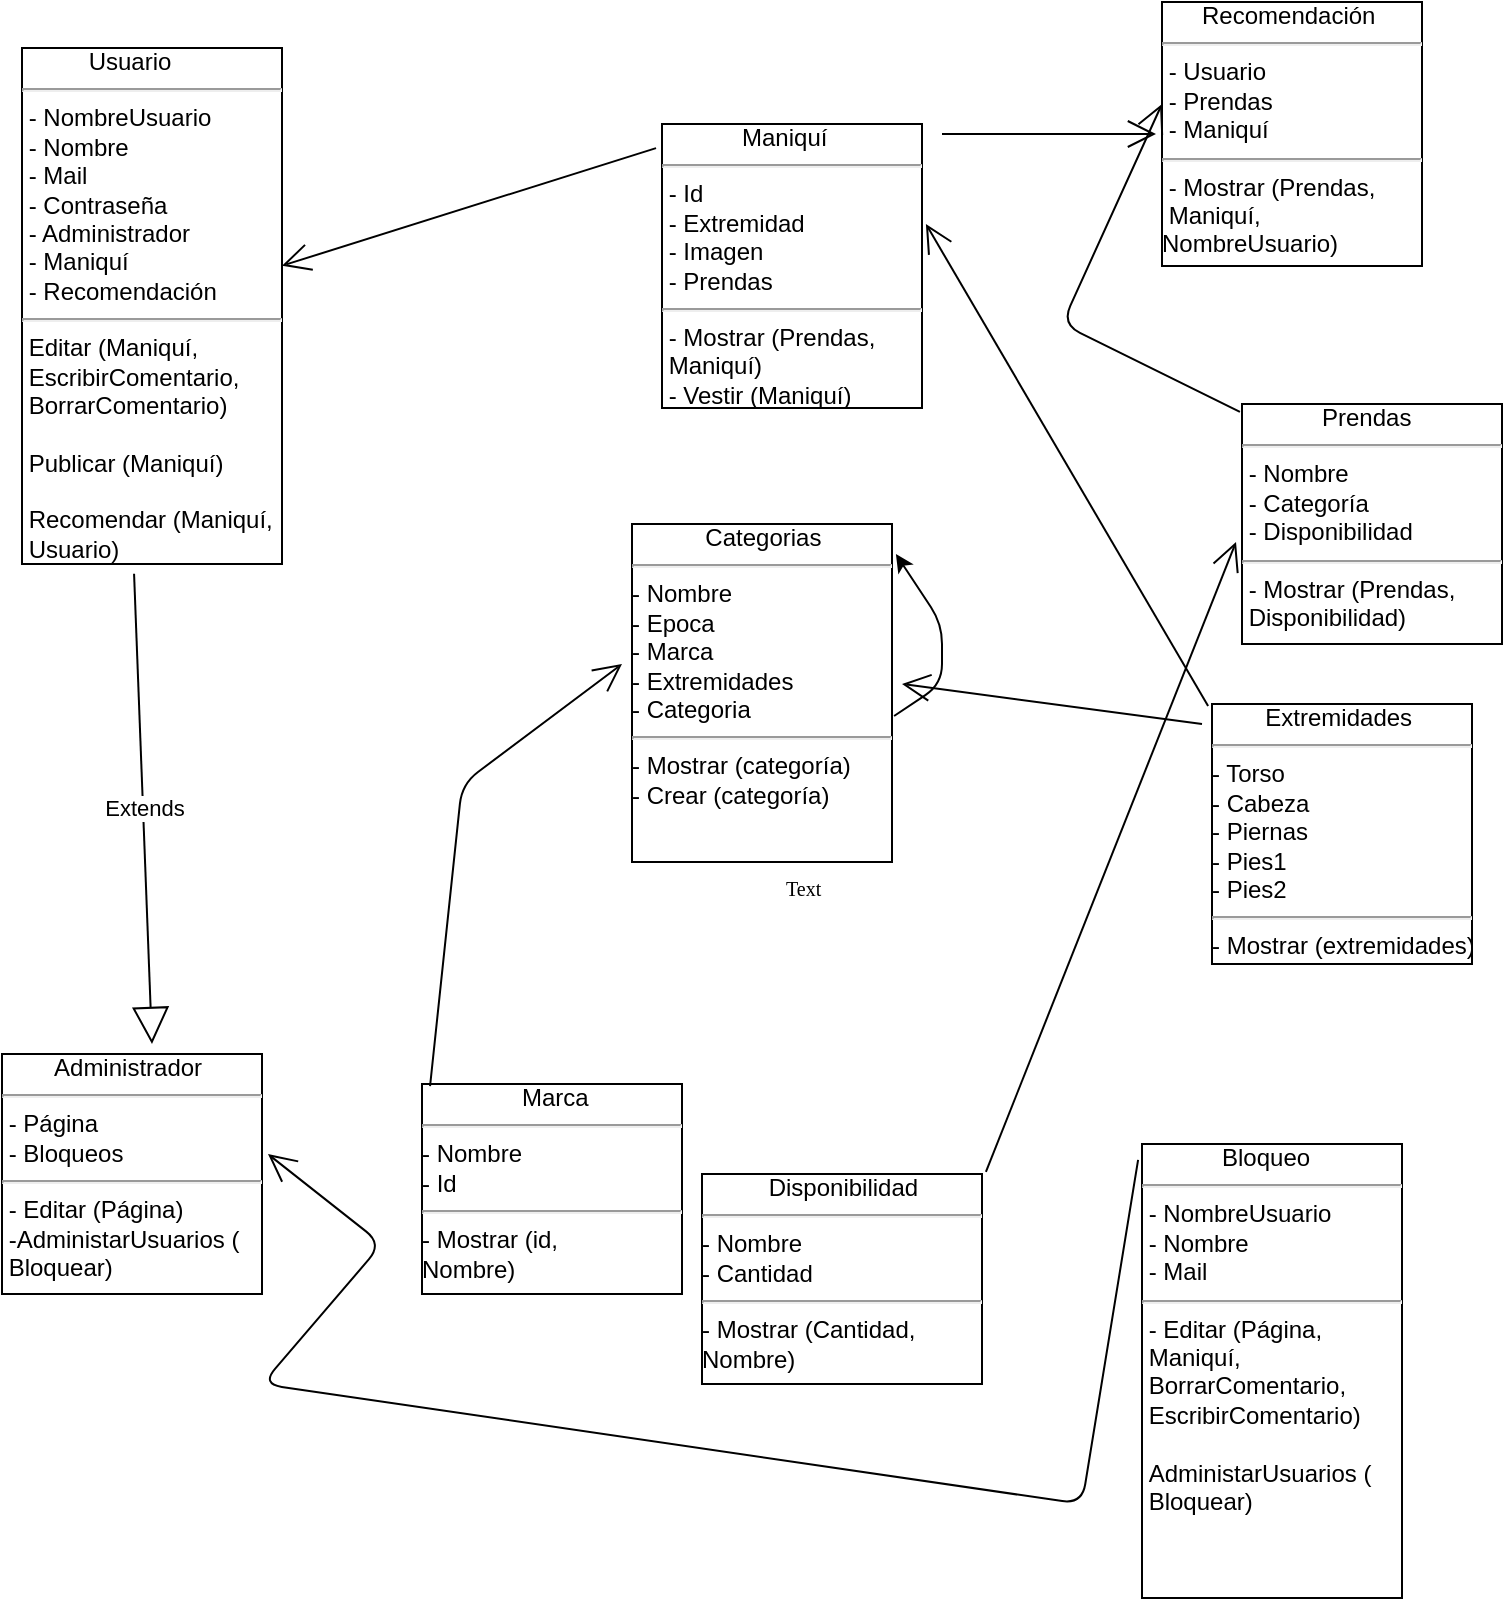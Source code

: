 <mxfile version="10.6.7" type="device"><diagram name="Page-1" id="c4acf3e9-155e-7222-9cf6-157b1a14988f"><mxGraphModel dx="1394" dy="764" grid="1" gridSize="10" guides="1" tooltips="1" connect="1" arrows="1" fold="1" page="1" pageScale="1" pageWidth="850" pageHeight="1100" background="#ffffff" math="0" shadow="0"><root><mxCell id="0"/><mxCell id="1" parent="0"/><mxCell id="5d2195bd80daf111-16" value="Text" style="text;html=1;resizable=0;points=[];autosize=1;align=left;verticalAlign=top;spacingTop=-4;fontSize=10;fontFamily=Verdana;fontColor=#000000;" parent="1" vertex="1"><mxGeometry x="450" y="454" width="40" height="10" as="geometry"/></mxCell><mxCell id="5d2195bd80daf111-18" value="&lt;div style=&quot;text-align: justify&quot;&gt;&lt;span&gt;&amp;nbsp; &amp;nbsp; &amp;nbsp; &amp;nbsp; &amp;nbsp; Usuario&lt;/span&gt;&lt;/div&gt;&lt;hr style=&quot;text-align: justify&quot;&gt;&lt;div style=&quot;text-align: justify&quot;&gt;&lt;span&gt;&amp;nbsp;- NombreUsuario&lt;/span&gt;&lt;/div&gt;&lt;div style=&quot;text-align: justify&quot;&gt;&lt;span&gt;&amp;nbsp;- Nombre&lt;/span&gt;&lt;/div&gt;&lt;div style=&quot;text-align: justify&quot;&gt;&lt;span&gt;&amp;nbsp;- Mail&lt;/span&gt;&lt;/div&gt;&lt;div style=&quot;text-align: justify&quot;&gt;&lt;span&gt;&amp;nbsp;- Contraseña&lt;/span&gt;&lt;/div&gt;&lt;div style=&quot;text-align: justify&quot;&gt;&lt;span&gt;&amp;nbsp;- Administrador&lt;/span&gt;&lt;/div&gt;&lt;div style=&quot;text-align: justify&quot;&gt;&lt;span&gt;&amp;nbsp;- Maniquí&lt;/span&gt;&lt;/div&gt;&lt;div style=&quot;text-align: justify&quot;&gt;&lt;span&gt;&amp;nbsp;- Recomendación&lt;/span&gt;&lt;/div&gt;&lt;hr style=&quot;text-align: justify&quot;&gt;&lt;div style=&quot;text-align: justify&quot;&gt;&lt;span&gt;&amp;nbsp;Editar (Maniquí,&amp;nbsp;&lt;/span&gt;&lt;/div&gt;&lt;div style=&quot;text-align: justify&quot;&gt;&lt;span&gt;&amp;nbsp;EscribirComentario,&lt;/span&gt;&lt;/div&gt;&lt;div style=&quot;text-align: justify&quot;&gt;&lt;span&gt;&amp;nbsp;BorrarComentario)&lt;/span&gt;&lt;/div&gt;&lt;div style=&quot;text-align: justify&quot;&gt;&lt;br&gt;&lt;/div&gt;&lt;div style=&quot;text-align: justify&quot;&gt;&lt;span&gt;&amp;nbsp;Publicar (Maniquí)&lt;/span&gt;&lt;/div&gt;&lt;div style=&quot;text-align: justify&quot;&gt;&lt;br&gt;&lt;/div&gt;&lt;div style=&quot;text-align: justify&quot;&gt;&lt;span&gt;&amp;nbsp;Recomendar (Maniquí,&lt;/span&gt;&lt;/div&gt;&lt;div style=&quot;text-align: justify&quot;&gt;&lt;span&gt;&amp;nbsp;Usuario)&lt;/span&gt;&lt;/div&gt;&lt;div style=&quot;text-align: center&quot;&gt;&lt;br&gt;&lt;/div&gt;" style="verticalAlign=top;align=left;overflow=fill;fontSize=12;fontFamily=Helvetica;html=1;rounded=0;shadow=0;comic=0;labelBackgroundColor=none;strokeColor=#000000;strokeWidth=1;fillColor=#ffffff;" parent="1" vertex="1"><mxGeometry x="70" y="42" width="130" height="258" as="geometry"/></mxCell><mxCell id="IudXqouFd6zAip5nmDZl-3" value="&lt;div style=&quot;text-align: justify&quot;&gt;&amp;nbsp; &amp;nbsp; &amp;nbsp; &amp;nbsp; Administrador&lt;/div&gt;&lt;hr&gt;&lt;span&gt;&amp;nbsp;- Página&lt;br&gt;&amp;nbsp;- Bloqueos&lt;br&gt;&lt;/span&gt;&lt;hr&gt;&lt;div&gt;&lt;span&gt;&amp;nbsp;- Editar (Página)&lt;/span&gt;&lt;/div&gt;&lt;div&gt;&lt;span&gt;&amp;nbsp;-AdministarUsuarios (&lt;/span&gt;&lt;/div&gt;&lt;div&gt;&amp;nbsp;Bloquear)&lt;/div&gt;&lt;div&gt;&lt;br&gt;&lt;/div&gt;" style="verticalAlign=top;align=left;overflow=fill;fontSize=12;fontFamily=Helvetica;html=1;rounded=0;shadow=0;comic=0;labelBackgroundColor=none;strokeColor=#000000;strokeWidth=1;fillColor=#ffffff;" vertex="1" parent="1"><mxGeometry x="60" y="545" width="130" height="120" as="geometry"/></mxCell><mxCell id="IudXqouFd6zAip5nmDZl-4" value="&lt;div style=&quot;text-align: justify&quot;&gt;&amp;nbsp; &amp;nbsp; &amp;nbsp; &amp;nbsp; &amp;nbsp; &amp;nbsp; Maniquí&lt;/div&gt;&lt;hr&gt;&amp;nbsp;- Id&lt;br&gt;&amp;nbsp;- Extremidad&lt;br&gt;&amp;nbsp;- Imagen&lt;br&gt;&amp;nbsp;- Prendas&lt;hr&gt;&amp;nbsp;- Mostrar (Prendas,&amp;nbsp;&lt;br&gt;&amp;nbsp;Maniquí)&lt;br&gt;&amp;nbsp;- Vestir (Maniquí)&lt;br&gt;" style="verticalAlign=top;align=left;overflow=fill;fontSize=12;fontFamily=Helvetica;html=1;rounded=0;shadow=0;comic=0;labelBackgroundColor=none;strokeColor=#000000;strokeWidth=1;fillColor=#ffffff;" vertex="1" parent="1"><mxGeometry x="390" y="80" width="130" height="142" as="geometry"/></mxCell><mxCell id="IudXqouFd6zAip5nmDZl-5" value="&lt;div style=&quot;text-align: justify&quot;&gt;&lt;/div&gt;&amp;nbsp; &amp;nbsp; &amp;nbsp; Recomendación&lt;hr&gt;&amp;nbsp;- Usuario&lt;br&gt;&amp;nbsp;- Prendas&lt;br&gt;&amp;nbsp;- Maniquí&lt;hr&gt;&amp;nbsp;- Mostrar (Prendas,&lt;br&gt;&amp;nbsp;Maniquí, &lt;br&gt;NombreUsuario)&lt;br&gt;" style="verticalAlign=top;align=left;overflow=fill;fontSize=12;fontFamily=Helvetica;html=1;rounded=0;shadow=0;comic=0;labelBackgroundColor=none;strokeColor=#000000;strokeWidth=1;fillColor=#ffffff;" vertex="1" parent="1"><mxGeometry x="640" y="19" width="130" height="132" as="geometry"/></mxCell><mxCell id="IudXqouFd6zAip5nmDZl-6" value="&lt;div style=&quot;text-align: justify&quot;&gt;&lt;/div&gt;&amp;nbsp; &amp;nbsp; &amp;nbsp; &amp;nbsp; &amp;nbsp; &amp;nbsp; Prendas&lt;hr&gt;&amp;nbsp;- Nombre&lt;br&gt;&amp;nbsp;- Categoría&lt;br&gt;&amp;nbsp;- Disponibilidad&lt;hr&gt;&amp;nbsp;- Mostrar (Prendas,&lt;br&gt;&amp;nbsp;Disponibilidad)&amp;nbsp;" style="verticalAlign=top;align=left;overflow=fill;fontSize=12;fontFamily=Helvetica;html=1;rounded=0;shadow=0;comic=0;labelBackgroundColor=none;strokeColor=#000000;strokeWidth=1;fillColor=#ffffff;" vertex="1" parent="1"><mxGeometry x="680" y="220" width="130" height="120" as="geometry"/></mxCell><mxCell id="IudXqouFd6zAip5nmDZl-7" value="&amp;nbsp; &amp;nbsp; &amp;nbsp; &amp;nbsp; &amp;nbsp; &amp;nbsp;Categorias&lt;br&gt;&lt;hr&gt;- Nombre&lt;br&gt;- Epoca&lt;br&gt;- Marca&lt;br&gt;- Extremidades&lt;br&gt;- Categoria&lt;hr&gt;- Mostrar (categoría)&lt;br&gt;- Crear (categoría)&lt;br&gt;&lt;div style=&quot;text-align: justify&quot;&gt;&lt;/div&gt;" style="verticalAlign=top;align=left;overflow=fill;fontSize=12;fontFamily=Helvetica;html=1;rounded=0;shadow=0;comic=0;labelBackgroundColor=none;strokeColor=#000000;strokeWidth=1;fillColor=#ffffff;" vertex="1" parent="1"><mxGeometry x="375" y="280" width="130" height="169" as="geometry"/></mxCell><mxCell id="IudXqouFd6zAip5nmDZl-8" value="&amp;nbsp; &amp;nbsp; &amp;nbsp; &amp;nbsp; Extremidades&lt;hr&gt;- Torso&lt;br&gt;- Cabeza&lt;br&gt;- Piernas&lt;br&gt;- Pies1&lt;br&gt;- Pies2&lt;hr&gt;- Mostrar (extremidades)&lt;div style=&quot;text-align: justify&quot;&gt;&lt;/div&gt;" style="verticalAlign=top;align=left;overflow=fill;fontSize=12;fontFamily=Helvetica;html=1;rounded=0;shadow=0;comic=0;labelBackgroundColor=none;strokeColor=#000000;strokeWidth=1;fillColor=#ffffff;" vertex="1" parent="1"><mxGeometry x="665" y="370" width="130" height="130" as="geometry"/></mxCell><mxCell id="IudXqouFd6zAip5nmDZl-10" value="&amp;nbsp; &amp;nbsp; &amp;nbsp; &amp;nbsp; &amp;nbsp; Disponibilidad&lt;hr&gt;- Nombre&lt;br&gt;- Cantidad&lt;hr&gt;- Mostrar (Cantidad,&amp;nbsp;&lt;br&gt;Nombre)&lt;br&gt;&lt;div style=&quot;text-align: justify&quot;&gt;&lt;/div&gt;" style="verticalAlign=top;align=left;overflow=fill;fontSize=12;fontFamily=Helvetica;html=1;rounded=0;shadow=0;comic=0;labelBackgroundColor=none;strokeColor=#000000;strokeWidth=1;fillColor=#ffffff;" vertex="1" parent="1"><mxGeometry x="410" y="605" width="140" height="105" as="geometry"/></mxCell><mxCell id="IudXqouFd6zAip5nmDZl-11" value="&amp;nbsp; &amp;nbsp; &amp;nbsp; &amp;nbsp; &amp;nbsp; &amp;nbsp; &amp;nbsp; &amp;nbsp;Marca&lt;hr&gt;- Nombre&lt;br&gt;- Id&lt;hr&gt;- Mostrar (id,&amp;nbsp;&lt;br&gt;Nombre)&lt;br&gt;&lt;div style=&quot;text-align: justify&quot;&gt;&lt;/div&gt;" style="verticalAlign=top;align=left;overflow=fill;fontSize=12;fontFamily=Helvetica;html=1;rounded=0;shadow=0;comic=0;labelBackgroundColor=none;strokeColor=#000000;strokeWidth=1;fillColor=#ffffff;" vertex="1" parent="1"><mxGeometry x="270" y="560" width="130" height="105" as="geometry"/></mxCell><mxCell id="IudXqouFd6zAip5nmDZl-12" value="&lt;div style=&quot;text-align: justify&quot;&gt;&amp;nbsp; &amp;nbsp; &amp;nbsp; &amp;nbsp; &amp;nbsp; &amp;nbsp; Bloqueo&lt;/div&gt;&lt;hr style=&quot;text-align: justify&quot;&gt;&lt;div style=&quot;text-align: justify&quot;&gt;&lt;/div&gt;&lt;span&gt;&amp;nbsp;- NombreUsuario&lt;/span&gt;&lt;br&gt;&lt;span&gt;&amp;nbsp;- Nombre&lt;/span&gt;&lt;br&gt;&lt;span&gt;&amp;nbsp;- Mail&lt;/span&gt;&lt;span&gt;&lt;br&gt;&lt;/span&gt;&lt;hr&gt;&lt;div&gt;&lt;span&gt;&amp;nbsp;- Editar (Página,&amp;nbsp;&lt;/span&gt;&lt;/div&gt;&lt;div&gt;&lt;span&gt;&amp;nbsp;Maniquí,&lt;/span&gt;&lt;/div&gt;&lt;div&gt;&lt;span&gt;&amp;nbsp;BorrarComentario,&amp;nbsp;&lt;/span&gt;&lt;/div&gt;&lt;div&gt;&lt;span&gt;&amp;nbsp;EscribirComentario)&lt;/span&gt;&lt;/div&gt;&lt;div&gt;&lt;span&gt;&lt;br&gt;&lt;/span&gt;&lt;/div&gt;&lt;div&gt;&lt;span&gt;&amp;nbsp;AdministarUsuarios (&lt;/span&gt;&lt;/div&gt;&lt;div&gt;&amp;nbsp;Bloquear)&lt;/div&gt;&lt;div&gt;&lt;br&gt;&lt;/div&gt;" style="verticalAlign=top;align=left;overflow=fill;fontSize=12;fontFamily=Helvetica;html=1;rounded=0;shadow=0;comic=0;labelBackgroundColor=none;strokeColor=#000000;strokeWidth=1;fillColor=#ffffff;" vertex="1" parent="1"><mxGeometry x="630" y="590" width="130" height="227" as="geometry"/></mxCell><mxCell id="IudXqouFd6zAip5nmDZl-13" value="Extends" style="endArrow=block;endSize=16;endFill=0;html=1;exitX=0.431;exitY=1.019;exitDx=0;exitDy=0;exitPerimeter=0;" edge="1" parent="1" source="5d2195bd80daf111-18"><mxGeometry width="160" relative="1" as="geometry"><mxPoint x="55" y="339.5" as="sourcePoint"/><mxPoint x="135" y="540" as="targetPoint"/><Array as="points"/></mxGeometry></mxCell><mxCell id="IudXqouFd6zAip5nmDZl-16" value="" style="endArrow=classic;html=1;exitX=1.008;exitY=0.568;exitDx=0;exitDy=0;exitPerimeter=0;entryX=1.015;entryY=0.089;entryDx=0;entryDy=0;entryPerimeter=0;" edge="1" parent="1" source="IudXqouFd6zAip5nmDZl-7" target="IudXqouFd6zAip5nmDZl-7"><mxGeometry width="50" height="50" relative="1" as="geometry"><mxPoint x="520" y="380" as="sourcePoint"/><mxPoint x="520" y="290" as="targetPoint"/><Array as="points"><mxPoint x="530" y="360"/><mxPoint x="530" y="330"/></Array></mxGeometry></mxCell><mxCell id="IudXqouFd6zAip5nmDZl-21" value="" style="endArrow=open;endFill=1;endSize=12;html=1;" edge="1" parent="1"><mxGeometry width="160" relative="1" as="geometry"><mxPoint x="530" y="85" as="sourcePoint"/><mxPoint x="637" y="85" as="targetPoint"/></mxGeometry></mxCell><mxCell id="IudXqouFd6zAip5nmDZl-22" value="" style="endArrow=open;endFill=1;endSize=12;html=1;exitX=-0.023;exitY=0.085;exitDx=0;exitDy=0;exitPerimeter=0;entryX=1;entryY=0.422;entryDx=0;entryDy=0;entryPerimeter=0;" edge="1" parent="1" source="IudXqouFd6zAip5nmDZl-4" target="5d2195bd80daf111-18"><mxGeometry width="160" relative="1" as="geometry"><mxPoint x="175" y="480" as="sourcePoint"/><mxPoint x="335" y="480" as="targetPoint"/></mxGeometry></mxCell><mxCell id="IudXqouFd6zAip5nmDZl-23" value="" style="endArrow=open;endFill=1;endSize=12;html=1;" edge="1" parent="1"><mxGeometry width="160" relative="1" as="geometry"><mxPoint x="660" y="380" as="sourcePoint"/><mxPoint x="510" y="360" as="targetPoint"/></mxGeometry></mxCell><mxCell id="IudXqouFd6zAip5nmDZl-24" value="" style="endArrow=open;endFill=1;endSize=12;html=1;exitX=0.031;exitY=0.01;exitDx=0;exitDy=0;exitPerimeter=0;" edge="1" parent="1" source="IudXqouFd6zAip5nmDZl-11"><mxGeometry width="160" relative="1" as="geometry"><mxPoint x="175" y="499.5" as="sourcePoint"/><mxPoint x="370" y="350" as="targetPoint"/><Array as="points"><mxPoint x="290" y="410"/></Array></mxGeometry></mxCell><mxCell id="IudXqouFd6zAip5nmDZl-25" value="" style="endArrow=open;endFill=1;endSize=12;html=1;entryX=-0.023;entryY=0.575;entryDx=0;entryDy=0;entryPerimeter=0;exitX=1.014;exitY=-0.01;exitDx=0;exitDy=0;exitPerimeter=0;" edge="1" parent="1" source="IudXqouFd6zAip5nmDZl-10" target="IudXqouFd6zAip5nmDZl-6"><mxGeometry width="160" relative="1" as="geometry"><mxPoint x="580" y="620" as="sourcePoint"/><mxPoint x="570" y="630" as="targetPoint"/></mxGeometry></mxCell><mxCell id="IudXqouFd6zAip5nmDZl-26" value="" style="endArrow=open;endFill=1;endSize=12;html=1;exitX=-0.015;exitY=0.008;exitDx=0;exitDy=0;exitPerimeter=0;entryX=1.015;entryY=0.352;entryDx=0;entryDy=0;entryPerimeter=0;" edge="1" parent="1" source="IudXqouFd6zAip5nmDZl-8" target="IudXqouFd6zAip5nmDZl-4"><mxGeometry width="160" relative="1" as="geometry"><mxPoint x="400" y="499.5" as="sourcePoint"/><mxPoint x="560" y="499.5" as="targetPoint"/></mxGeometry></mxCell><mxCell id="IudXqouFd6zAip5nmDZl-27" value="" style="endArrow=open;endFill=1;endSize=12;html=1;exitX=-0.015;exitY=0.035;exitDx=0;exitDy=0;exitPerimeter=0;entryX=1.023;entryY=0.417;entryDx=0;entryDy=0;entryPerimeter=0;" edge="1" parent="1" source="IudXqouFd6zAip5nmDZl-12" target="IudXqouFd6zAip5nmDZl-3"><mxGeometry width="160" relative="1" as="geometry"><mxPoint x="480" y="570" as="sourcePoint"/><mxPoint x="220" y="598" as="targetPoint"/><Array as="points"><mxPoint x="600" y="770"/><mxPoint x="190" y="710"/><mxPoint x="250" y="640"/></Array></mxGeometry></mxCell><mxCell id="IudXqouFd6zAip5nmDZl-29" value="" style="endArrow=open;endFill=1;endSize=12;html=1;exitX=-0.008;exitY=0.033;exitDx=0;exitDy=0;exitPerimeter=0;entryX=0;entryY=0.386;entryDx=0;entryDy=0;entryPerimeter=0;" edge="1" parent="1" source="IudXqouFd6zAip5nmDZl-6" target="IudXqouFd6zAip5nmDZl-5"><mxGeometry width="160" relative="1" as="geometry"><mxPoint x="505" y="260" as="sourcePoint"/><mxPoint x="580" y="130" as="targetPoint"/><Array as="points"><mxPoint x="590" y="180"/></Array></mxGeometry></mxCell></root></mxGraphModel></diagram></mxfile>